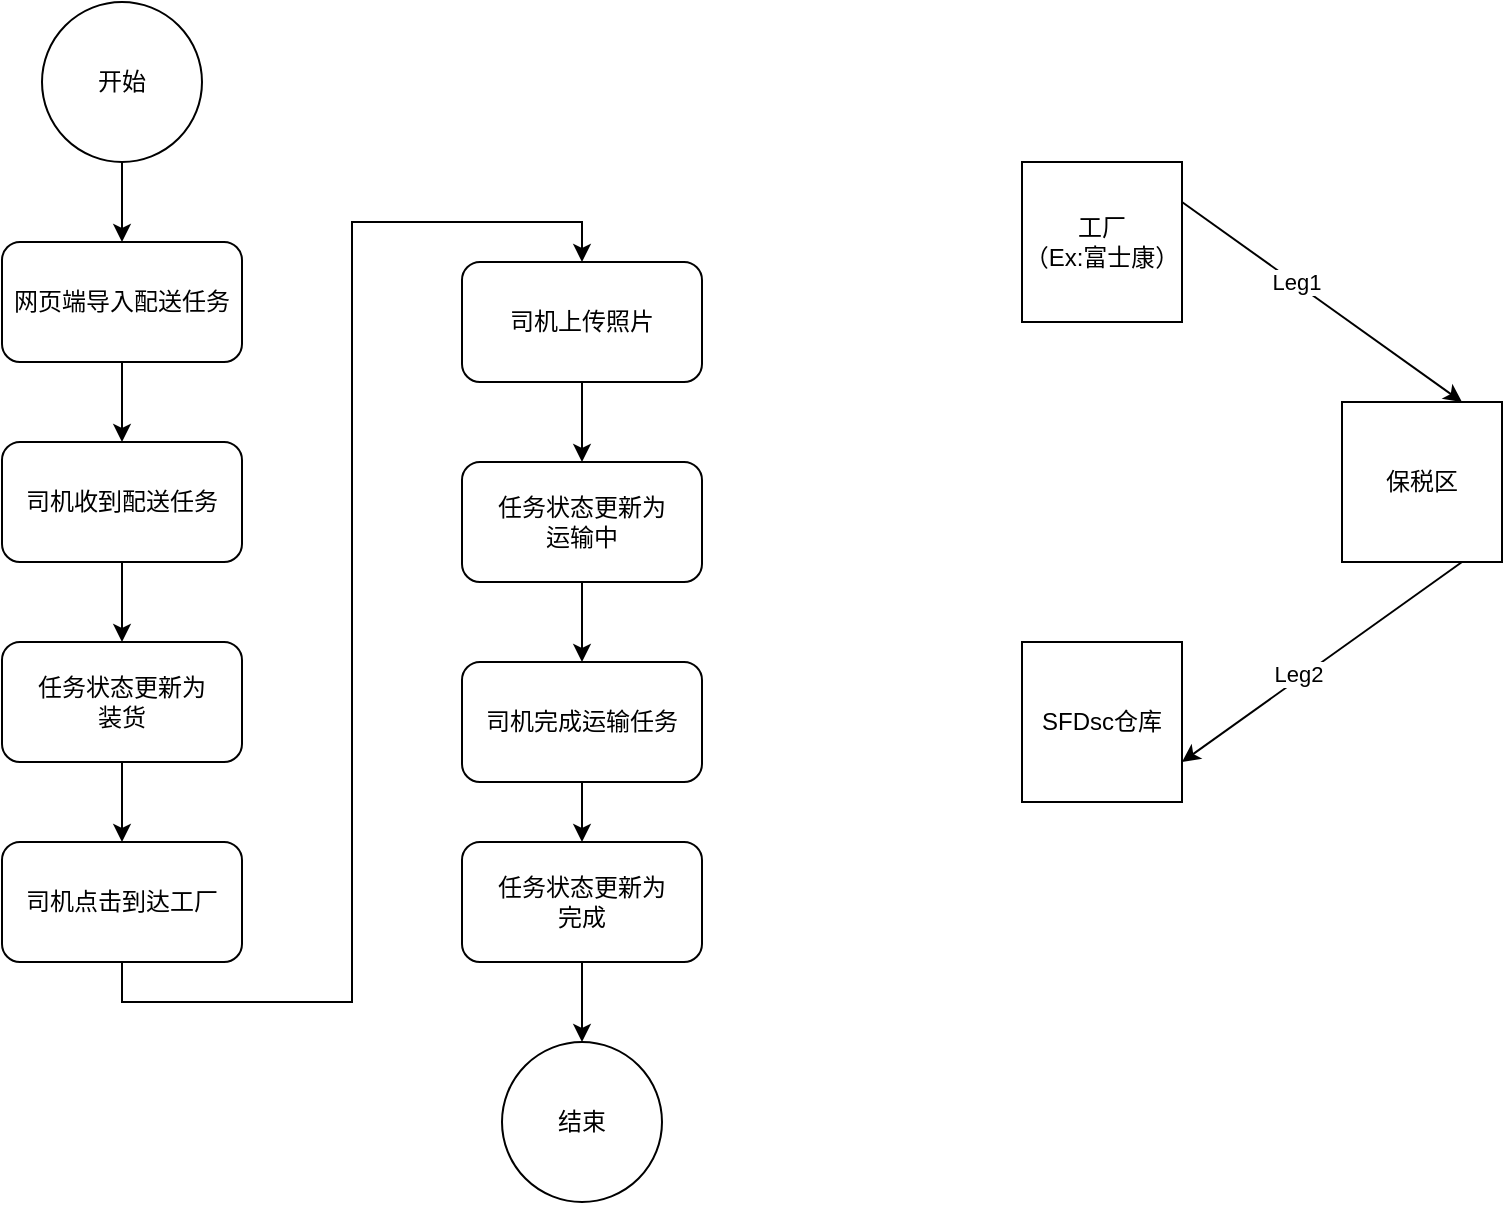 <mxfile version="16.6.5" type="github">
  <diagram id="6WamHJM3YX5ozM1lHUuu" name="Page-1">
    <mxGraphModel dx="1016" dy="567" grid="1" gridSize="10" guides="1" tooltips="1" connect="1" arrows="1" fold="1" page="1" pageScale="1" pageWidth="827" pageHeight="1169" math="0" shadow="0">
      <root>
        <mxCell id="0" />
        <mxCell id="1" parent="0" />
        <mxCell id="jKYQgYoo8GoiLYSZHEF5-3" style="edgeStyle=orthogonalEdgeStyle;rounded=0;orthogonalLoop=1;jettySize=auto;html=1;exitX=0.5;exitY=1;exitDx=0;exitDy=0;entryX=0.5;entryY=0;entryDx=0;entryDy=0;" edge="1" parent="1" source="jKYQgYoo8GoiLYSZHEF5-1" target="jKYQgYoo8GoiLYSZHEF5-2">
          <mxGeometry relative="1" as="geometry" />
        </mxCell>
        <mxCell id="jKYQgYoo8GoiLYSZHEF5-1" value="开始" style="ellipse;whiteSpace=wrap;html=1;aspect=fixed;" vertex="1" parent="1">
          <mxGeometry x="70" y="120" width="80" height="80" as="geometry" />
        </mxCell>
        <mxCell id="jKYQgYoo8GoiLYSZHEF5-5" style="edgeStyle=orthogonalEdgeStyle;rounded=0;orthogonalLoop=1;jettySize=auto;html=1;exitX=0.5;exitY=1;exitDx=0;exitDy=0;entryX=0.5;entryY=0;entryDx=0;entryDy=0;" edge="1" parent="1" source="jKYQgYoo8GoiLYSZHEF5-2" target="jKYQgYoo8GoiLYSZHEF5-4">
          <mxGeometry relative="1" as="geometry" />
        </mxCell>
        <mxCell id="jKYQgYoo8GoiLYSZHEF5-2" value="网页端导入配送任务" style="rounded=1;whiteSpace=wrap;html=1;" vertex="1" parent="1">
          <mxGeometry x="50" y="240" width="120" height="60" as="geometry" />
        </mxCell>
        <mxCell id="jKYQgYoo8GoiLYSZHEF5-7" style="edgeStyle=orthogonalEdgeStyle;rounded=0;orthogonalLoop=1;jettySize=auto;html=1;exitX=0.5;exitY=1;exitDx=0;exitDy=0;entryX=0.5;entryY=0;entryDx=0;entryDy=0;" edge="1" parent="1" source="jKYQgYoo8GoiLYSZHEF5-4" target="jKYQgYoo8GoiLYSZHEF5-6">
          <mxGeometry relative="1" as="geometry" />
        </mxCell>
        <mxCell id="jKYQgYoo8GoiLYSZHEF5-4" value="司机收到配送任务" style="rounded=1;whiteSpace=wrap;html=1;" vertex="1" parent="1">
          <mxGeometry x="50" y="340" width="120" height="60" as="geometry" />
        </mxCell>
        <mxCell id="jKYQgYoo8GoiLYSZHEF5-9" style="edgeStyle=orthogonalEdgeStyle;rounded=0;orthogonalLoop=1;jettySize=auto;html=1;exitX=0.5;exitY=1;exitDx=0;exitDy=0;entryX=0.5;entryY=0;entryDx=0;entryDy=0;" edge="1" parent="1" source="jKYQgYoo8GoiLYSZHEF5-6" target="jKYQgYoo8GoiLYSZHEF5-8">
          <mxGeometry relative="1" as="geometry" />
        </mxCell>
        <mxCell id="jKYQgYoo8GoiLYSZHEF5-6" value="任务状态更新为&lt;br&gt;装货" style="rounded=1;whiteSpace=wrap;html=1;" vertex="1" parent="1">
          <mxGeometry x="50" y="440" width="120" height="60" as="geometry" />
        </mxCell>
        <mxCell id="jKYQgYoo8GoiLYSZHEF5-11" style="edgeStyle=orthogonalEdgeStyle;rounded=0;orthogonalLoop=1;jettySize=auto;html=1;exitX=0.5;exitY=1;exitDx=0;exitDy=0;entryX=0.5;entryY=0;entryDx=0;entryDy=0;" edge="1" parent="1" source="jKYQgYoo8GoiLYSZHEF5-8" target="jKYQgYoo8GoiLYSZHEF5-10">
          <mxGeometry relative="1" as="geometry" />
        </mxCell>
        <mxCell id="jKYQgYoo8GoiLYSZHEF5-8" value="司机点击到达工厂" style="rounded=1;whiteSpace=wrap;html=1;" vertex="1" parent="1">
          <mxGeometry x="50" y="540" width="120" height="60" as="geometry" />
        </mxCell>
        <mxCell id="jKYQgYoo8GoiLYSZHEF5-13" style="edgeStyle=orthogonalEdgeStyle;rounded=0;orthogonalLoop=1;jettySize=auto;html=1;exitX=0.5;exitY=1;exitDx=0;exitDy=0;entryX=0.5;entryY=0;entryDx=0;entryDy=0;" edge="1" parent="1" source="jKYQgYoo8GoiLYSZHEF5-10" target="jKYQgYoo8GoiLYSZHEF5-12">
          <mxGeometry relative="1" as="geometry" />
        </mxCell>
        <mxCell id="jKYQgYoo8GoiLYSZHEF5-10" value="司机上传照片" style="rounded=1;whiteSpace=wrap;html=1;" vertex="1" parent="1">
          <mxGeometry x="280" y="250" width="120" height="60" as="geometry" />
        </mxCell>
        <mxCell id="jKYQgYoo8GoiLYSZHEF5-15" style="edgeStyle=orthogonalEdgeStyle;rounded=0;orthogonalLoop=1;jettySize=auto;html=1;exitX=0.5;exitY=1;exitDx=0;exitDy=0;entryX=0.5;entryY=0;entryDx=0;entryDy=0;" edge="1" parent="1" source="jKYQgYoo8GoiLYSZHEF5-12" target="jKYQgYoo8GoiLYSZHEF5-14">
          <mxGeometry relative="1" as="geometry" />
        </mxCell>
        <mxCell id="jKYQgYoo8GoiLYSZHEF5-12" value="任务状态更新为&lt;br&gt;运输中" style="rounded=1;whiteSpace=wrap;html=1;" vertex="1" parent="1">
          <mxGeometry x="280" y="350" width="120" height="60" as="geometry" />
        </mxCell>
        <mxCell id="jKYQgYoo8GoiLYSZHEF5-18" style="edgeStyle=orthogonalEdgeStyle;rounded=0;orthogonalLoop=1;jettySize=auto;html=1;exitX=0.5;exitY=1;exitDx=0;exitDy=0;entryX=0.5;entryY=0;entryDx=0;entryDy=0;" edge="1" parent="1" source="jKYQgYoo8GoiLYSZHEF5-14" target="jKYQgYoo8GoiLYSZHEF5-17">
          <mxGeometry relative="1" as="geometry" />
        </mxCell>
        <mxCell id="jKYQgYoo8GoiLYSZHEF5-14" value="司机完成运输任务" style="rounded=1;whiteSpace=wrap;html=1;" vertex="1" parent="1">
          <mxGeometry x="280" y="450" width="120" height="60" as="geometry" />
        </mxCell>
        <mxCell id="jKYQgYoo8GoiLYSZHEF5-21" style="edgeStyle=orthogonalEdgeStyle;rounded=0;orthogonalLoop=1;jettySize=auto;html=1;exitX=0.5;exitY=1;exitDx=0;exitDy=0;entryX=0.5;entryY=0;entryDx=0;entryDy=0;" edge="1" parent="1" source="jKYQgYoo8GoiLYSZHEF5-17" target="jKYQgYoo8GoiLYSZHEF5-20">
          <mxGeometry relative="1" as="geometry" />
        </mxCell>
        <mxCell id="jKYQgYoo8GoiLYSZHEF5-17" value="任务状态更新为&lt;br&gt;完成" style="rounded=1;whiteSpace=wrap;html=1;" vertex="1" parent="1">
          <mxGeometry x="280" y="540" width="120" height="60" as="geometry" />
        </mxCell>
        <mxCell id="jKYQgYoo8GoiLYSZHEF5-20" value="结束" style="ellipse;whiteSpace=wrap;html=1;aspect=fixed;" vertex="1" parent="1">
          <mxGeometry x="300" y="640" width="80" height="80" as="geometry" />
        </mxCell>
        <mxCell id="jKYQgYoo8GoiLYSZHEF5-26" style="rounded=0;orthogonalLoop=1;jettySize=auto;html=1;exitX=1;exitY=0.25;exitDx=0;exitDy=0;entryX=0.75;entryY=0;entryDx=0;entryDy=0;" edge="1" parent="1" source="jKYQgYoo8GoiLYSZHEF5-23" target="jKYQgYoo8GoiLYSZHEF5-24">
          <mxGeometry relative="1" as="geometry" />
        </mxCell>
        <mxCell id="jKYQgYoo8GoiLYSZHEF5-29" value="Leg1" style="edgeLabel;html=1;align=center;verticalAlign=middle;resizable=0;points=[];" vertex="1" connectable="0" parent="jKYQgYoo8GoiLYSZHEF5-26">
          <mxGeometry x="-0.192" y="1" relative="1" as="geometry">
            <mxPoint as="offset" />
          </mxGeometry>
        </mxCell>
        <mxCell id="jKYQgYoo8GoiLYSZHEF5-23" value="工厂&lt;br&gt;（Ex:富士康）" style="whiteSpace=wrap;html=1;aspect=fixed;" vertex="1" parent="1">
          <mxGeometry x="560" y="200" width="80" height="80" as="geometry" />
        </mxCell>
        <mxCell id="jKYQgYoo8GoiLYSZHEF5-28" style="rounded=0;orthogonalLoop=1;jettySize=auto;html=1;exitX=0.75;exitY=1;exitDx=0;exitDy=0;entryX=1;entryY=0.75;entryDx=0;entryDy=0;" edge="1" parent="1" source="jKYQgYoo8GoiLYSZHEF5-24" target="jKYQgYoo8GoiLYSZHEF5-25">
          <mxGeometry relative="1" as="geometry" />
        </mxCell>
        <mxCell id="jKYQgYoo8GoiLYSZHEF5-30" value="Leg2" style="edgeLabel;html=1;align=center;verticalAlign=middle;resizable=0;points=[];" vertex="1" connectable="0" parent="jKYQgYoo8GoiLYSZHEF5-28">
          <mxGeometry x="0.156" y="-3" relative="1" as="geometry">
            <mxPoint as="offset" />
          </mxGeometry>
        </mxCell>
        <mxCell id="jKYQgYoo8GoiLYSZHEF5-24" value="保税区" style="whiteSpace=wrap;html=1;aspect=fixed;" vertex="1" parent="1">
          <mxGeometry x="720" y="320" width="80" height="80" as="geometry" />
        </mxCell>
        <mxCell id="jKYQgYoo8GoiLYSZHEF5-25" value="SFDsc仓库" style="whiteSpace=wrap;html=1;aspect=fixed;" vertex="1" parent="1">
          <mxGeometry x="560" y="440" width="80" height="80" as="geometry" />
        </mxCell>
      </root>
    </mxGraphModel>
  </diagram>
</mxfile>
